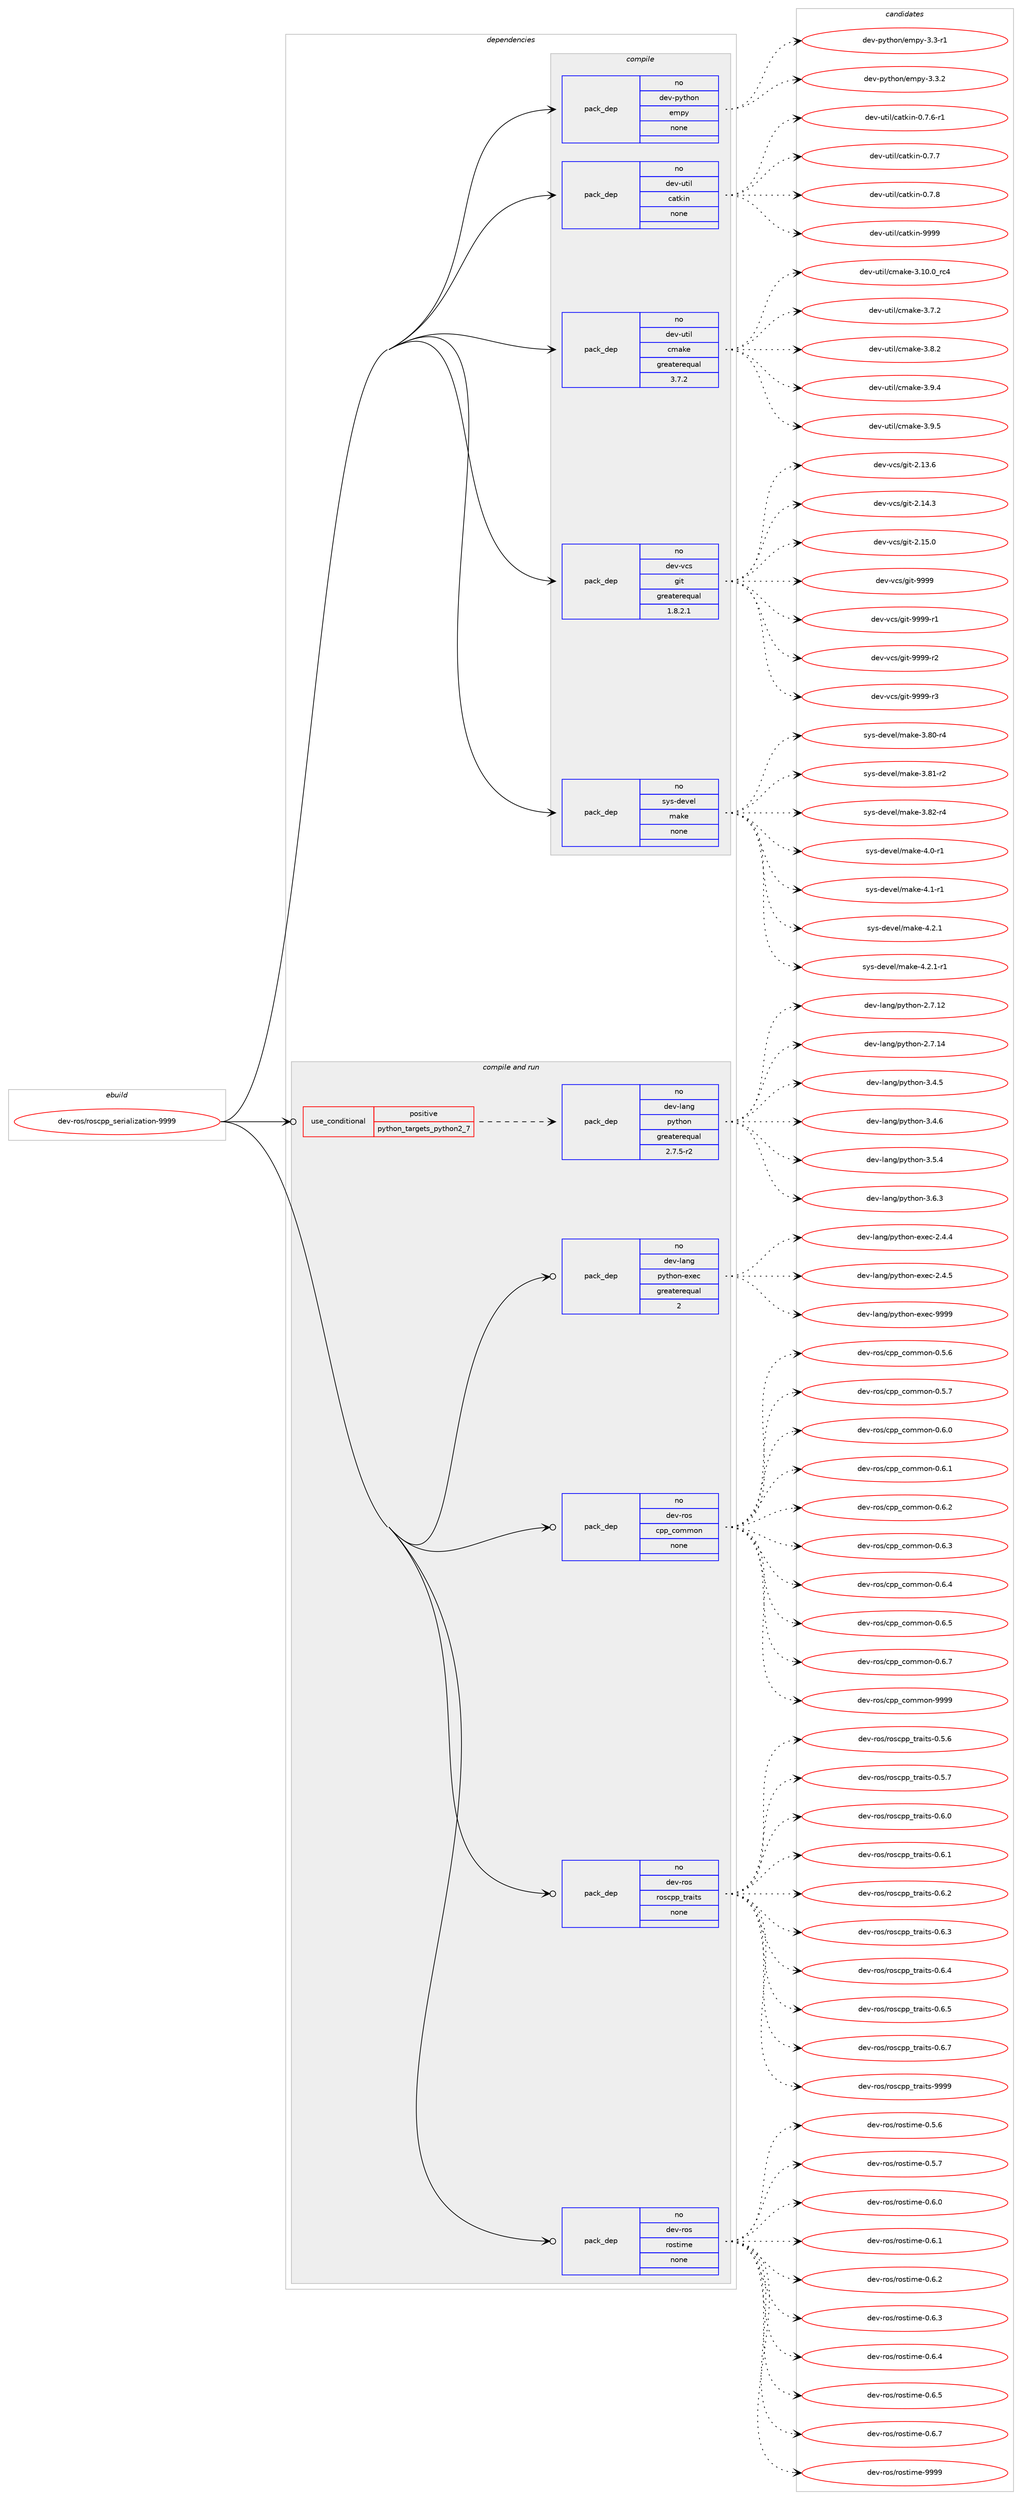 digraph prolog {

# *************
# Graph options
# *************

newrank=true;
concentrate=true;
compound=true;
graph [rankdir=LR,fontname=Helvetica,fontsize=10,ranksep=1.5];#, ranksep=2.5, nodesep=0.2];
edge  [arrowhead=vee];
node  [fontname=Helvetica,fontsize=10];

# **********
# The ebuild
# **********

subgraph cluster_leftcol {
color=gray;
rank=same;
label=<<i>ebuild</i>>;
id [label="dev-ros/roscpp_serialization-9999", color=red, width=4, href="../dev-ros/roscpp_serialization-9999.svg"];
}

# ****************
# The dependencies
# ****************

subgraph cluster_midcol {
color=gray;
label=<<i>dependencies</i>>;
subgraph cluster_compile {
fillcolor="#eeeeee";
style=filled;
label=<<i>compile</i>>;
subgraph pack158851 {
dependency209399 [label=<<TABLE BORDER="0" CELLBORDER="1" CELLSPACING="0" CELLPADDING="4" WIDTH="220"><TR><TD ROWSPAN="6" CELLPADDING="30">pack_dep</TD></TR><TR><TD WIDTH="110">no</TD></TR><TR><TD>dev-python</TD></TR><TR><TD>empy</TD></TR><TR><TD>none</TD></TR><TR><TD></TD></TR></TABLE>>, shape=none, color=blue];
}
id:e -> dependency209399:w [weight=20,style="solid",arrowhead="vee"];
subgraph pack158852 {
dependency209400 [label=<<TABLE BORDER="0" CELLBORDER="1" CELLSPACING="0" CELLPADDING="4" WIDTH="220"><TR><TD ROWSPAN="6" CELLPADDING="30">pack_dep</TD></TR><TR><TD WIDTH="110">no</TD></TR><TR><TD>dev-util</TD></TR><TR><TD>catkin</TD></TR><TR><TD>none</TD></TR><TR><TD></TD></TR></TABLE>>, shape=none, color=blue];
}
id:e -> dependency209400:w [weight=20,style="solid",arrowhead="vee"];
subgraph pack158853 {
dependency209401 [label=<<TABLE BORDER="0" CELLBORDER="1" CELLSPACING="0" CELLPADDING="4" WIDTH="220"><TR><TD ROWSPAN="6" CELLPADDING="30">pack_dep</TD></TR><TR><TD WIDTH="110">no</TD></TR><TR><TD>dev-util</TD></TR><TR><TD>cmake</TD></TR><TR><TD>greaterequal</TD></TR><TR><TD>3.7.2</TD></TR></TABLE>>, shape=none, color=blue];
}
id:e -> dependency209401:w [weight=20,style="solid",arrowhead="vee"];
subgraph pack158854 {
dependency209402 [label=<<TABLE BORDER="0" CELLBORDER="1" CELLSPACING="0" CELLPADDING="4" WIDTH="220"><TR><TD ROWSPAN="6" CELLPADDING="30">pack_dep</TD></TR><TR><TD WIDTH="110">no</TD></TR><TR><TD>dev-vcs</TD></TR><TR><TD>git</TD></TR><TR><TD>greaterequal</TD></TR><TR><TD>1.8.2.1</TD></TR></TABLE>>, shape=none, color=blue];
}
id:e -> dependency209402:w [weight=20,style="solid",arrowhead="vee"];
subgraph pack158855 {
dependency209403 [label=<<TABLE BORDER="0" CELLBORDER="1" CELLSPACING="0" CELLPADDING="4" WIDTH="220"><TR><TD ROWSPAN="6" CELLPADDING="30">pack_dep</TD></TR><TR><TD WIDTH="110">no</TD></TR><TR><TD>sys-devel</TD></TR><TR><TD>make</TD></TR><TR><TD>none</TD></TR><TR><TD></TD></TR></TABLE>>, shape=none, color=blue];
}
id:e -> dependency209403:w [weight=20,style="solid",arrowhead="vee"];
}
subgraph cluster_compileandrun {
fillcolor="#eeeeee";
style=filled;
label=<<i>compile and run</i>>;
subgraph cond46561 {
dependency209404 [label=<<TABLE BORDER="0" CELLBORDER="1" CELLSPACING="0" CELLPADDING="4"><TR><TD ROWSPAN="3" CELLPADDING="10">use_conditional</TD></TR><TR><TD>positive</TD></TR><TR><TD>python_targets_python2_7</TD></TR></TABLE>>, shape=none, color=red];
subgraph pack158856 {
dependency209405 [label=<<TABLE BORDER="0" CELLBORDER="1" CELLSPACING="0" CELLPADDING="4" WIDTH="220"><TR><TD ROWSPAN="6" CELLPADDING="30">pack_dep</TD></TR><TR><TD WIDTH="110">no</TD></TR><TR><TD>dev-lang</TD></TR><TR><TD>python</TD></TR><TR><TD>greaterequal</TD></TR><TR><TD>2.7.5-r2</TD></TR></TABLE>>, shape=none, color=blue];
}
dependency209404:e -> dependency209405:w [weight=20,style="dashed",arrowhead="vee"];
}
id:e -> dependency209404:w [weight=20,style="solid",arrowhead="odotvee"];
subgraph pack158857 {
dependency209406 [label=<<TABLE BORDER="0" CELLBORDER="1" CELLSPACING="0" CELLPADDING="4" WIDTH="220"><TR><TD ROWSPAN="6" CELLPADDING="30">pack_dep</TD></TR><TR><TD WIDTH="110">no</TD></TR><TR><TD>dev-lang</TD></TR><TR><TD>python-exec</TD></TR><TR><TD>greaterequal</TD></TR><TR><TD>2</TD></TR></TABLE>>, shape=none, color=blue];
}
id:e -> dependency209406:w [weight=20,style="solid",arrowhead="odotvee"];
subgraph pack158858 {
dependency209407 [label=<<TABLE BORDER="0" CELLBORDER="1" CELLSPACING="0" CELLPADDING="4" WIDTH="220"><TR><TD ROWSPAN="6" CELLPADDING="30">pack_dep</TD></TR><TR><TD WIDTH="110">no</TD></TR><TR><TD>dev-ros</TD></TR><TR><TD>cpp_common</TD></TR><TR><TD>none</TD></TR><TR><TD></TD></TR></TABLE>>, shape=none, color=blue];
}
id:e -> dependency209407:w [weight=20,style="solid",arrowhead="odotvee"];
subgraph pack158859 {
dependency209408 [label=<<TABLE BORDER="0" CELLBORDER="1" CELLSPACING="0" CELLPADDING="4" WIDTH="220"><TR><TD ROWSPAN="6" CELLPADDING="30">pack_dep</TD></TR><TR><TD WIDTH="110">no</TD></TR><TR><TD>dev-ros</TD></TR><TR><TD>roscpp_traits</TD></TR><TR><TD>none</TD></TR><TR><TD></TD></TR></TABLE>>, shape=none, color=blue];
}
id:e -> dependency209408:w [weight=20,style="solid",arrowhead="odotvee"];
subgraph pack158860 {
dependency209409 [label=<<TABLE BORDER="0" CELLBORDER="1" CELLSPACING="0" CELLPADDING="4" WIDTH="220"><TR><TD ROWSPAN="6" CELLPADDING="30">pack_dep</TD></TR><TR><TD WIDTH="110">no</TD></TR><TR><TD>dev-ros</TD></TR><TR><TD>rostime</TD></TR><TR><TD>none</TD></TR><TR><TD></TD></TR></TABLE>>, shape=none, color=blue];
}
id:e -> dependency209409:w [weight=20,style="solid",arrowhead="odotvee"];
}
subgraph cluster_run {
fillcolor="#eeeeee";
style=filled;
label=<<i>run</i>>;
}
}

# **************
# The candidates
# **************

subgraph cluster_choices {
rank=same;
color=gray;
label=<<i>candidates</i>>;

subgraph choice158851 {
color=black;
nodesep=1;
choice1001011184511212111610411111047101109112121455146514511449 [label="dev-python/empy-3.3-r1", color=red, width=4,href="../dev-python/empy-3.3-r1.svg"];
choice1001011184511212111610411111047101109112121455146514650 [label="dev-python/empy-3.3.2", color=red, width=4,href="../dev-python/empy-3.3.2.svg"];
dependency209399:e -> choice1001011184511212111610411111047101109112121455146514511449:w [style=dotted,weight="100"];
dependency209399:e -> choice1001011184511212111610411111047101109112121455146514650:w [style=dotted,weight="100"];
}
subgraph choice158852 {
color=black;
nodesep=1;
choice100101118451171161051084799971161071051104548465546544511449 [label="dev-util/catkin-0.7.6-r1", color=red, width=4,href="../dev-util/catkin-0.7.6-r1.svg"];
choice10010111845117116105108479997116107105110454846554655 [label="dev-util/catkin-0.7.7", color=red, width=4,href="../dev-util/catkin-0.7.7.svg"];
choice10010111845117116105108479997116107105110454846554656 [label="dev-util/catkin-0.7.8", color=red, width=4,href="../dev-util/catkin-0.7.8.svg"];
choice100101118451171161051084799971161071051104557575757 [label="dev-util/catkin-9999", color=red, width=4,href="../dev-util/catkin-9999.svg"];
dependency209400:e -> choice100101118451171161051084799971161071051104548465546544511449:w [style=dotted,weight="100"];
dependency209400:e -> choice10010111845117116105108479997116107105110454846554655:w [style=dotted,weight="100"];
dependency209400:e -> choice10010111845117116105108479997116107105110454846554656:w [style=dotted,weight="100"];
dependency209400:e -> choice100101118451171161051084799971161071051104557575757:w [style=dotted,weight="100"];
}
subgraph choice158853 {
color=black;
nodesep=1;
choice1001011184511711610510847991099710710145514649484648951149952 [label="dev-util/cmake-3.10.0_rc4", color=red, width=4,href="../dev-util/cmake-3.10.0_rc4.svg"];
choice10010111845117116105108479910997107101455146554650 [label="dev-util/cmake-3.7.2", color=red, width=4,href="../dev-util/cmake-3.7.2.svg"];
choice10010111845117116105108479910997107101455146564650 [label="dev-util/cmake-3.8.2", color=red, width=4,href="../dev-util/cmake-3.8.2.svg"];
choice10010111845117116105108479910997107101455146574652 [label="dev-util/cmake-3.9.4", color=red, width=4,href="../dev-util/cmake-3.9.4.svg"];
choice10010111845117116105108479910997107101455146574653 [label="dev-util/cmake-3.9.5", color=red, width=4,href="../dev-util/cmake-3.9.5.svg"];
dependency209401:e -> choice1001011184511711610510847991099710710145514649484648951149952:w [style=dotted,weight="100"];
dependency209401:e -> choice10010111845117116105108479910997107101455146554650:w [style=dotted,weight="100"];
dependency209401:e -> choice10010111845117116105108479910997107101455146564650:w [style=dotted,weight="100"];
dependency209401:e -> choice10010111845117116105108479910997107101455146574652:w [style=dotted,weight="100"];
dependency209401:e -> choice10010111845117116105108479910997107101455146574653:w [style=dotted,weight="100"];
}
subgraph choice158854 {
color=black;
nodesep=1;
choice10010111845118991154710310511645504649514654 [label="dev-vcs/git-2.13.6", color=red, width=4,href="../dev-vcs/git-2.13.6.svg"];
choice10010111845118991154710310511645504649524651 [label="dev-vcs/git-2.14.3", color=red, width=4,href="../dev-vcs/git-2.14.3.svg"];
choice10010111845118991154710310511645504649534648 [label="dev-vcs/git-2.15.0", color=red, width=4,href="../dev-vcs/git-2.15.0.svg"];
choice1001011184511899115471031051164557575757 [label="dev-vcs/git-9999", color=red, width=4,href="../dev-vcs/git-9999.svg"];
choice10010111845118991154710310511645575757574511449 [label="dev-vcs/git-9999-r1", color=red, width=4,href="../dev-vcs/git-9999-r1.svg"];
choice10010111845118991154710310511645575757574511450 [label="dev-vcs/git-9999-r2", color=red, width=4,href="../dev-vcs/git-9999-r2.svg"];
choice10010111845118991154710310511645575757574511451 [label="dev-vcs/git-9999-r3", color=red, width=4,href="../dev-vcs/git-9999-r3.svg"];
dependency209402:e -> choice10010111845118991154710310511645504649514654:w [style=dotted,weight="100"];
dependency209402:e -> choice10010111845118991154710310511645504649524651:w [style=dotted,weight="100"];
dependency209402:e -> choice10010111845118991154710310511645504649534648:w [style=dotted,weight="100"];
dependency209402:e -> choice1001011184511899115471031051164557575757:w [style=dotted,weight="100"];
dependency209402:e -> choice10010111845118991154710310511645575757574511449:w [style=dotted,weight="100"];
dependency209402:e -> choice10010111845118991154710310511645575757574511450:w [style=dotted,weight="100"];
dependency209402:e -> choice10010111845118991154710310511645575757574511451:w [style=dotted,weight="100"];
}
subgraph choice158855 {
color=black;
nodesep=1;
choice11512111545100101118101108471099710710145514656484511452 [label="sys-devel/make-3.80-r4", color=red, width=4,href="../sys-devel/make-3.80-r4.svg"];
choice11512111545100101118101108471099710710145514656494511450 [label="sys-devel/make-3.81-r2", color=red, width=4,href="../sys-devel/make-3.81-r2.svg"];
choice11512111545100101118101108471099710710145514656504511452 [label="sys-devel/make-3.82-r4", color=red, width=4,href="../sys-devel/make-3.82-r4.svg"];
choice115121115451001011181011084710997107101455246484511449 [label="sys-devel/make-4.0-r1", color=red, width=4,href="../sys-devel/make-4.0-r1.svg"];
choice115121115451001011181011084710997107101455246494511449 [label="sys-devel/make-4.1-r1", color=red, width=4,href="../sys-devel/make-4.1-r1.svg"];
choice115121115451001011181011084710997107101455246504649 [label="sys-devel/make-4.2.1", color=red, width=4,href="../sys-devel/make-4.2.1.svg"];
choice1151211154510010111810110847109971071014552465046494511449 [label="sys-devel/make-4.2.1-r1", color=red, width=4,href="../sys-devel/make-4.2.1-r1.svg"];
dependency209403:e -> choice11512111545100101118101108471099710710145514656484511452:w [style=dotted,weight="100"];
dependency209403:e -> choice11512111545100101118101108471099710710145514656494511450:w [style=dotted,weight="100"];
dependency209403:e -> choice11512111545100101118101108471099710710145514656504511452:w [style=dotted,weight="100"];
dependency209403:e -> choice115121115451001011181011084710997107101455246484511449:w [style=dotted,weight="100"];
dependency209403:e -> choice115121115451001011181011084710997107101455246494511449:w [style=dotted,weight="100"];
dependency209403:e -> choice115121115451001011181011084710997107101455246504649:w [style=dotted,weight="100"];
dependency209403:e -> choice1151211154510010111810110847109971071014552465046494511449:w [style=dotted,weight="100"];
}
subgraph choice158856 {
color=black;
nodesep=1;
choice10010111845108971101034711212111610411111045504655464950 [label="dev-lang/python-2.7.12", color=red, width=4,href="../dev-lang/python-2.7.12.svg"];
choice10010111845108971101034711212111610411111045504655464952 [label="dev-lang/python-2.7.14", color=red, width=4,href="../dev-lang/python-2.7.14.svg"];
choice100101118451089711010347112121116104111110455146524653 [label="dev-lang/python-3.4.5", color=red, width=4,href="../dev-lang/python-3.4.5.svg"];
choice100101118451089711010347112121116104111110455146524654 [label="dev-lang/python-3.4.6", color=red, width=4,href="../dev-lang/python-3.4.6.svg"];
choice100101118451089711010347112121116104111110455146534652 [label="dev-lang/python-3.5.4", color=red, width=4,href="../dev-lang/python-3.5.4.svg"];
choice100101118451089711010347112121116104111110455146544651 [label="dev-lang/python-3.6.3", color=red, width=4,href="../dev-lang/python-3.6.3.svg"];
dependency209405:e -> choice10010111845108971101034711212111610411111045504655464950:w [style=dotted,weight="100"];
dependency209405:e -> choice10010111845108971101034711212111610411111045504655464952:w [style=dotted,weight="100"];
dependency209405:e -> choice100101118451089711010347112121116104111110455146524653:w [style=dotted,weight="100"];
dependency209405:e -> choice100101118451089711010347112121116104111110455146524654:w [style=dotted,weight="100"];
dependency209405:e -> choice100101118451089711010347112121116104111110455146534652:w [style=dotted,weight="100"];
dependency209405:e -> choice100101118451089711010347112121116104111110455146544651:w [style=dotted,weight="100"];
}
subgraph choice158857 {
color=black;
nodesep=1;
choice1001011184510897110103471121211161041111104510112010199455046524652 [label="dev-lang/python-exec-2.4.4", color=red, width=4,href="../dev-lang/python-exec-2.4.4.svg"];
choice1001011184510897110103471121211161041111104510112010199455046524653 [label="dev-lang/python-exec-2.4.5", color=red, width=4,href="../dev-lang/python-exec-2.4.5.svg"];
choice10010111845108971101034711212111610411111045101120101994557575757 [label="dev-lang/python-exec-9999", color=red, width=4,href="../dev-lang/python-exec-9999.svg"];
dependency209406:e -> choice1001011184510897110103471121211161041111104510112010199455046524652:w [style=dotted,weight="100"];
dependency209406:e -> choice1001011184510897110103471121211161041111104510112010199455046524653:w [style=dotted,weight="100"];
dependency209406:e -> choice10010111845108971101034711212111610411111045101120101994557575757:w [style=dotted,weight="100"];
}
subgraph choice158858 {
color=black;
nodesep=1;
choice1001011184511411111547991121129599111109109111110454846534654 [label="dev-ros/cpp_common-0.5.6", color=red, width=4,href="../dev-ros/cpp_common-0.5.6.svg"];
choice1001011184511411111547991121129599111109109111110454846534655 [label="dev-ros/cpp_common-0.5.7", color=red, width=4,href="../dev-ros/cpp_common-0.5.7.svg"];
choice1001011184511411111547991121129599111109109111110454846544648 [label="dev-ros/cpp_common-0.6.0", color=red, width=4,href="../dev-ros/cpp_common-0.6.0.svg"];
choice1001011184511411111547991121129599111109109111110454846544649 [label="dev-ros/cpp_common-0.6.1", color=red, width=4,href="../dev-ros/cpp_common-0.6.1.svg"];
choice1001011184511411111547991121129599111109109111110454846544650 [label="dev-ros/cpp_common-0.6.2", color=red, width=4,href="../dev-ros/cpp_common-0.6.2.svg"];
choice1001011184511411111547991121129599111109109111110454846544651 [label="dev-ros/cpp_common-0.6.3", color=red, width=4,href="../dev-ros/cpp_common-0.6.3.svg"];
choice1001011184511411111547991121129599111109109111110454846544652 [label="dev-ros/cpp_common-0.6.4", color=red, width=4,href="../dev-ros/cpp_common-0.6.4.svg"];
choice1001011184511411111547991121129599111109109111110454846544653 [label="dev-ros/cpp_common-0.6.5", color=red, width=4,href="../dev-ros/cpp_common-0.6.5.svg"];
choice1001011184511411111547991121129599111109109111110454846544655 [label="dev-ros/cpp_common-0.6.7", color=red, width=4,href="../dev-ros/cpp_common-0.6.7.svg"];
choice10010111845114111115479911211295991111091091111104557575757 [label="dev-ros/cpp_common-9999", color=red, width=4,href="../dev-ros/cpp_common-9999.svg"];
dependency209407:e -> choice1001011184511411111547991121129599111109109111110454846534654:w [style=dotted,weight="100"];
dependency209407:e -> choice1001011184511411111547991121129599111109109111110454846534655:w [style=dotted,weight="100"];
dependency209407:e -> choice1001011184511411111547991121129599111109109111110454846544648:w [style=dotted,weight="100"];
dependency209407:e -> choice1001011184511411111547991121129599111109109111110454846544649:w [style=dotted,weight="100"];
dependency209407:e -> choice1001011184511411111547991121129599111109109111110454846544650:w [style=dotted,weight="100"];
dependency209407:e -> choice1001011184511411111547991121129599111109109111110454846544651:w [style=dotted,weight="100"];
dependency209407:e -> choice1001011184511411111547991121129599111109109111110454846544652:w [style=dotted,weight="100"];
dependency209407:e -> choice1001011184511411111547991121129599111109109111110454846544653:w [style=dotted,weight="100"];
dependency209407:e -> choice1001011184511411111547991121129599111109109111110454846544655:w [style=dotted,weight="100"];
dependency209407:e -> choice10010111845114111115479911211295991111091091111104557575757:w [style=dotted,weight="100"];
}
subgraph choice158859 {
color=black;
nodesep=1;
choice1001011184511411111547114111115991121129511611497105116115454846534654 [label="dev-ros/roscpp_traits-0.5.6", color=red, width=4,href="../dev-ros/roscpp_traits-0.5.6.svg"];
choice1001011184511411111547114111115991121129511611497105116115454846534655 [label="dev-ros/roscpp_traits-0.5.7", color=red, width=4,href="../dev-ros/roscpp_traits-0.5.7.svg"];
choice1001011184511411111547114111115991121129511611497105116115454846544648 [label="dev-ros/roscpp_traits-0.6.0", color=red, width=4,href="../dev-ros/roscpp_traits-0.6.0.svg"];
choice1001011184511411111547114111115991121129511611497105116115454846544649 [label="dev-ros/roscpp_traits-0.6.1", color=red, width=4,href="../dev-ros/roscpp_traits-0.6.1.svg"];
choice1001011184511411111547114111115991121129511611497105116115454846544650 [label="dev-ros/roscpp_traits-0.6.2", color=red, width=4,href="../dev-ros/roscpp_traits-0.6.2.svg"];
choice1001011184511411111547114111115991121129511611497105116115454846544651 [label="dev-ros/roscpp_traits-0.6.3", color=red, width=4,href="../dev-ros/roscpp_traits-0.6.3.svg"];
choice1001011184511411111547114111115991121129511611497105116115454846544652 [label="dev-ros/roscpp_traits-0.6.4", color=red, width=4,href="../dev-ros/roscpp_traits-0.6.4.svg"];
choice1001011184511411111547114111115991121129511611497105116115454846544653 [label="dev-ros/roscpp_traits-0.6.5", color=red, width=4,href="../dev-ros/roscpp_traits-0.6.5.svg"];
choice1001011184511411111547114111115991121129511611497105116115454846544655 [label="dev-ros/roscpp_traits-0.6.7", color=red, width=4,href="../dev-ros/roscpp_traits-0.6.7.svg"];
choice10010111845114111115471141111159911211295116114971051161154557575757 [label="dev-ros/roscpp_traits-9999", color=red, width=4,href="../dev-ros/roscpp_traits-9999.svg"];
dependency209408:e -> choice1001011184511411111547114111115991121129511611497105116115454846534654:w [style=dotted,weight="100"];
dependency209408:e -> choice1001011184511411111547114111115991121129511611497105116115454846534655:w [style=dotted,weight="100"];
dependency209408:e -> choice1001011184511411111547114111115991121129511611497105116115454846544648:w [style=dotted,weight="100"];
dependency209408:e -> choice1001011184511411111547114111115991121129511611497105116115454846544649:w [style=dotted,weight="100"];
dependency209408:e -> choice1001011184511411111547114111115991121129511611497105116115454846544650:w [style=dotted,weight="100"];
dependency209408:e -> choice1001011184511411111547114111115991121129511611497105116115454846544651:w [style=dotted,weight="100"];
dependency209408:e -> choice1001011184511411111547114111115991121129511611497105116115454846544652:w [style=dotted,weight="100"];
dependency209408:e -> choice1001011184511411111547114111115991121129511611497105116115454846544653:w [style=dotted,weight="100"];
dependency209408:e -> choice1001011184511411111547114111115991121129511611497105116115454846544655:w [style=dotted,weight="100"];
dependency209408:e -> choice10010111845114111115471141111159911211295116114971051161154557575757:w [style=dotted,weight="100"];
}
subgraph choice158860 {
color=black;
nodesep=1;
choice1001011184511411111547114111115116105109101454846534654 [label="dev-ros/rostime-0.5.6", color=red, width=4,href="../dev-ros/rostime-0.5.6.svg"];
choice1001011184511411111547114111115116105109101454846534655 [label="dev-ros/rostime-0.5.7", color=red, width=4,href="../dev-ros/rostime-0.5.7.svg"];
choice1001011184511411111547114111115116105109101454846544648 [label="dev-ros/rostime-0.6.0", color=red, width=4,href="../dev-ros/rostime-0.6.0.svg"];
choice1001011184511411111547114111115116105109101454846544649 [label="dev-ros/rostime-0.6.1", color=red, width=4,href="../dev-ros/rostime-0.6.1.svg"];
choice1001011184511411111547114111115116105109101454846544650 [label="dev-ros/rostime-0.6.2", color=red, width=4,href="../dev-ros/rostime-0.6.2.svg"];
choice1001011184511411111547114111115116105109101454846544651 [label="dev-ros/rostime-0.6.3", color=red, width=4,href="../dev-ros/rostime-0.6.3.svg"];
choice1001011184511411111547114111115116105109101454846544652 [label="dev-ros/rostime-0.6.4", color=red, width=4,href="../dev-ros/rostime-0.6.4.svg"];
choice1001011184511411111547114111115116105109101454846544653 [label="dev-ros/rostime-0.6.5", color=red, width=4,href="../dev-ros/rostime-0.6.5.svg"];
choice1001011184511411111547114111115116105109101454846544655 [label="dev-ros/rostime-0.6.7", color=red, width=4,href="../dev-ros/rostime-0.6.7.svg"];
choice10010111845114111115471141111151161051091014557575757 [label="dev-ros/rostime-9999", color=red, width=4,href="../dev-ros/rostime-9999.svg"];
dependency209409:e -> choice1001011184511411111547114111115116105109101454846534654:w [style=dotted,weight="100"];
dependency209409:e -> choice1001011184511411111547114111115116105109101454846534655:w [style=dotted,weight="100"];
dependency209409:e -> choice1001011184511411111547114111115116105109101454846544648:w [style=dotted,weight="100"];
dependency209409:e -> choice1001011184511411111547114111115116105109101454846544649:w [style=dotted,weight="100"];
dependency209409:e -> choice1001011184511411111547114111115116105109101454846544650:w [style=dotted,weight="100"];
dependency209409:e -> choice1001011184511411111547114111115116105109101454846544651:w [style=dotted,weight="100"];
dependency209409:e -> choice1001011184511411111547114111115116105109101454846544652:w [style=dotted,weight="100"];
dependency209409:e -> choice1001011184511411111547114111115116105109101454846544653:w [style=dotted,weight="100"];
dependency209409:e -> choice1001011184511411111547114111115116105109101454846544655:w [style=dotted,weight="100"];
dependency209409:e -> choice10010111845114111115471141111151161051091014557575757:w [style=dotted,weight="100"];
}
}

}
